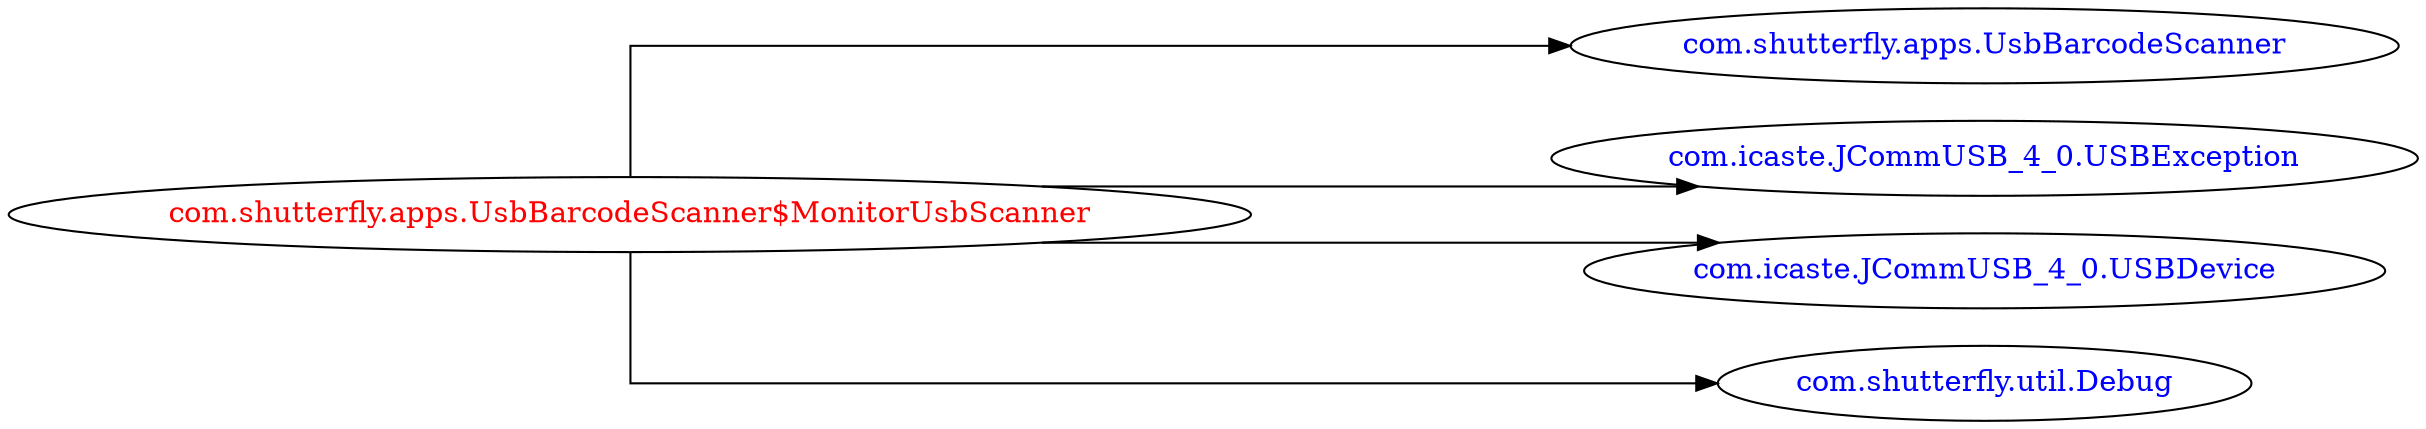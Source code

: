 digraph dependencyGraph {
 concentrate=true;
 ranksep="2.0";
 rankdir="LR"; 
 splines="ortho";
"com.shutterfly.apps.UsbBarcodeScanner$MonitorUsbScanner" [fontcolor="red"];
"com.shutterfly.apps.UsbBarcodeScanner" [ fontcolor="blue" ];
"com.shutterfly.apps.UsbBarcodeScanner$MonitorUsbScanner"->"com.shutterfly.apps.UsbBarcodeScanner";
"com.icaste.JCommUSB_4_0.USBException" [ fontcolor="blue" ];
"com.shutterfly.apps.UsbBarcodeScanner$MonitorUsbScanner"->"com.icaste.JCommUSB_4_0.USBException";
"com.icaste.JCommUSB_4_0.USBDevice" [ fontcolor="blue" ];
"com.shutterfly.apps.UsbBarcodeScanner$MonitorUsbScanner"->"com.icaste.JCommUSB_4_0.USBDevice";
"com.shutterfly.util.Debug" [ fontcolor="blue" ];
"com.shutterfly.apps.UsbBarcodeScanner$MonitorUsbScanner"->"com.shutterfly.util.Debug";
}